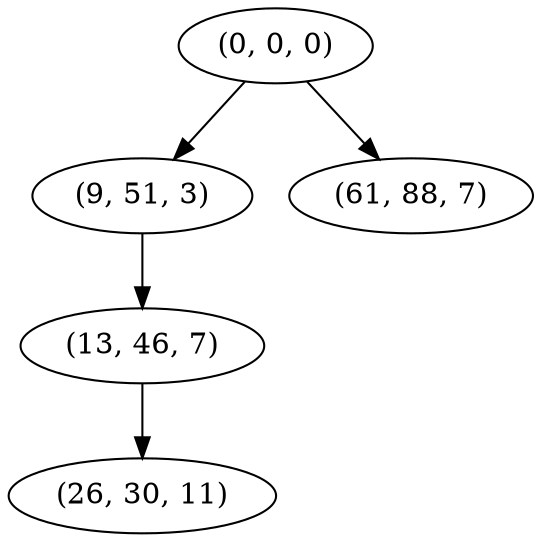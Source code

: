 digraph tree {
    "(0, 0, 0)";
    "(9, 51, 3)";
    "(13, 46, 7)";
    "(26, 30, 11)";
    "(61, 88, 7)";
    "(0, 0, 0)" -> "(9, 51, 3)";
    "(0, 0, 0)" -> "(61, 88, 7)";
    "(9, 51, 3)" -> "(13, 46, 7)";
    "(13, 46, 7)" -> "(26, 30, 11)";
}
